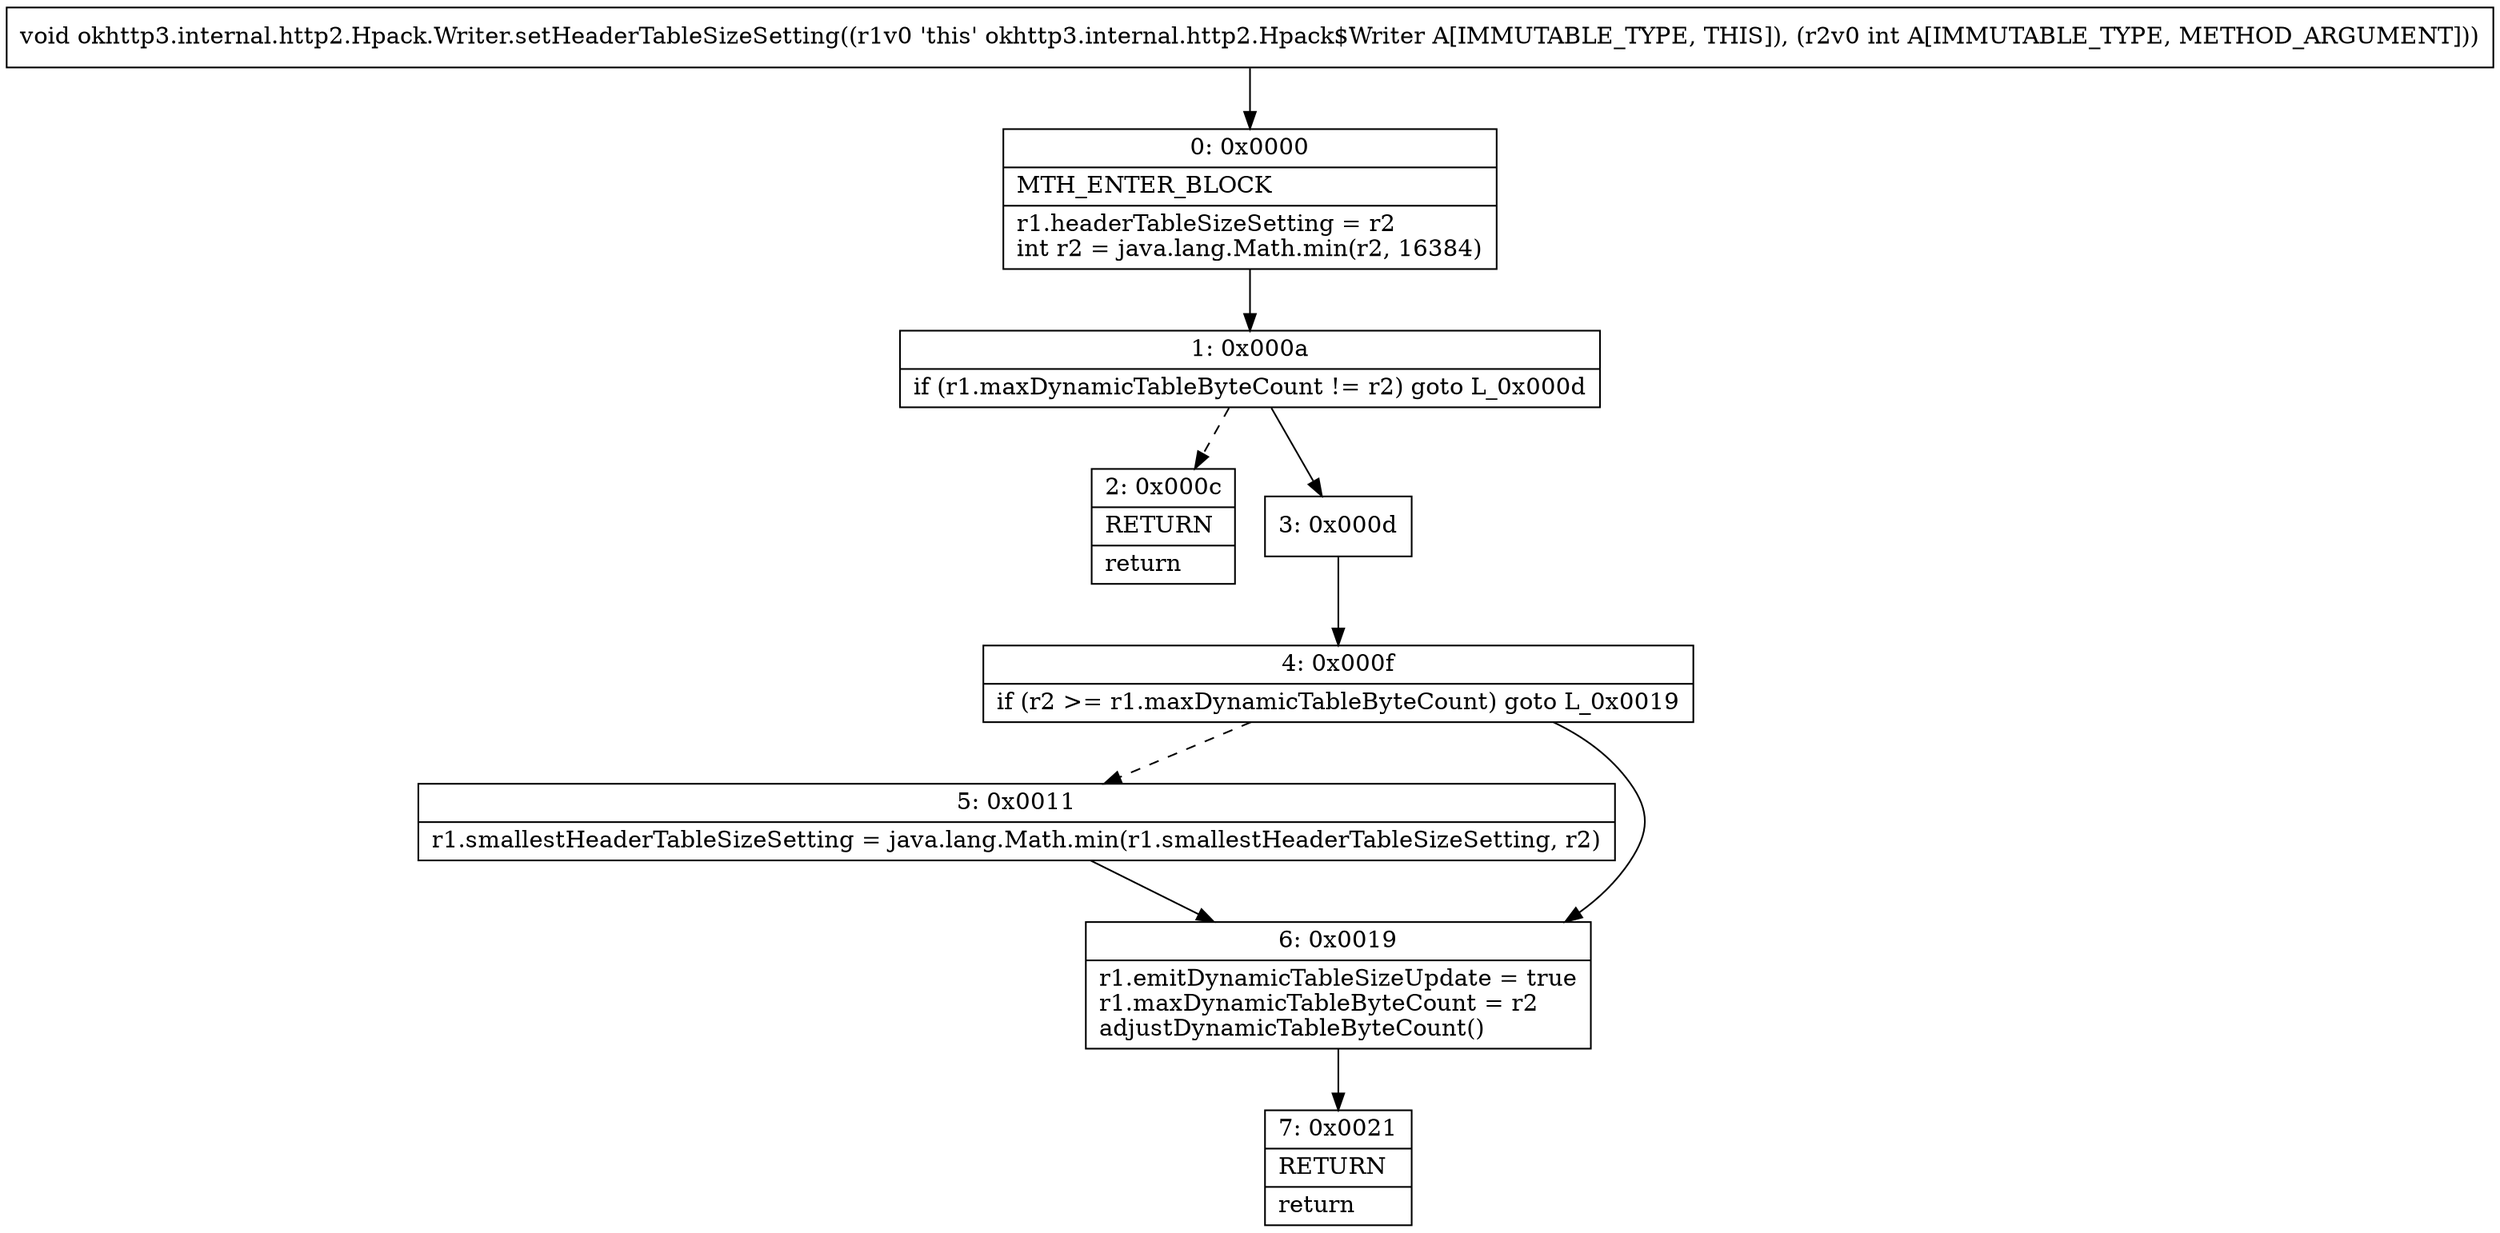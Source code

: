 digraph "CFG forokhttp3.internal.http2.Hpack.Writer.setHeaderTableSizeSetting(I)V" {
Node_0 [shape=record,label="{0\:\ 0x0000|MTH_ENTER_BLOCK\l|r1.headerTableSizeSetting = r2\lint r2 = java.lang.Math.min(r2, 16384)\l}"];
Node_1 [shape=record,label="{1\:\ 0x000a|if (r1.maxDynamicTableByteCount != r2) goto L_0x000d\l}"];
Node_2 [shape=record,label="{2\:\ 0x000c|RETURN\l|return\l}"];
Node_3 [shape=record,label="{3\:\ 0x000d}"];
Node_4 [shape=record,label="{4\:\ 0x000f|if (r2 \>= r1.maxDynamicTableByteCount) goto L_0x0019\l}"];
Node_5 [shape=record,label="{5\:\ 0x0011|r1.smallestHeaderTableSizeSetting = java.lang.Math.min(r1.smallestHeaderTableSizeSetting, r2)\l}"];
Node_6 [shape=record,label="{6\:\ 0x0019|r1.emitDynamicTableSizeUpdate = true\lr1.maxDynamicTableByteCount = r2\ladjustDynamicTableByteCount()\l}"];
Node_7 [shape=record,label="{7\:\ 0x0021|RETURN\l|return\l}"];
MethodNode[shape=record,label="{void okhttp3.internal.http2.Hpack.Writer.setHeaderTableSizeSetting((r1v0 'this' okhttp3.internal.http2.Hpack$Writer A[IMMUTABLE_TYPE, THIS]), (r2v0 int A[IMMUTABLE_TYPE, METHOD_ARGUMENT])) }"];
MethodNode -> Node_0;
Node_0 -> Node_1;
Node_1 -> Node_2[style=dashed];
Node_1 -> Node_3;
Node_3 -> Node_4;
Node_4 -> Node_5[style=dashed];
Node_4 -> Node_6;
Node_5 -> Node_6;
Node_6 -> Node_7;
}

